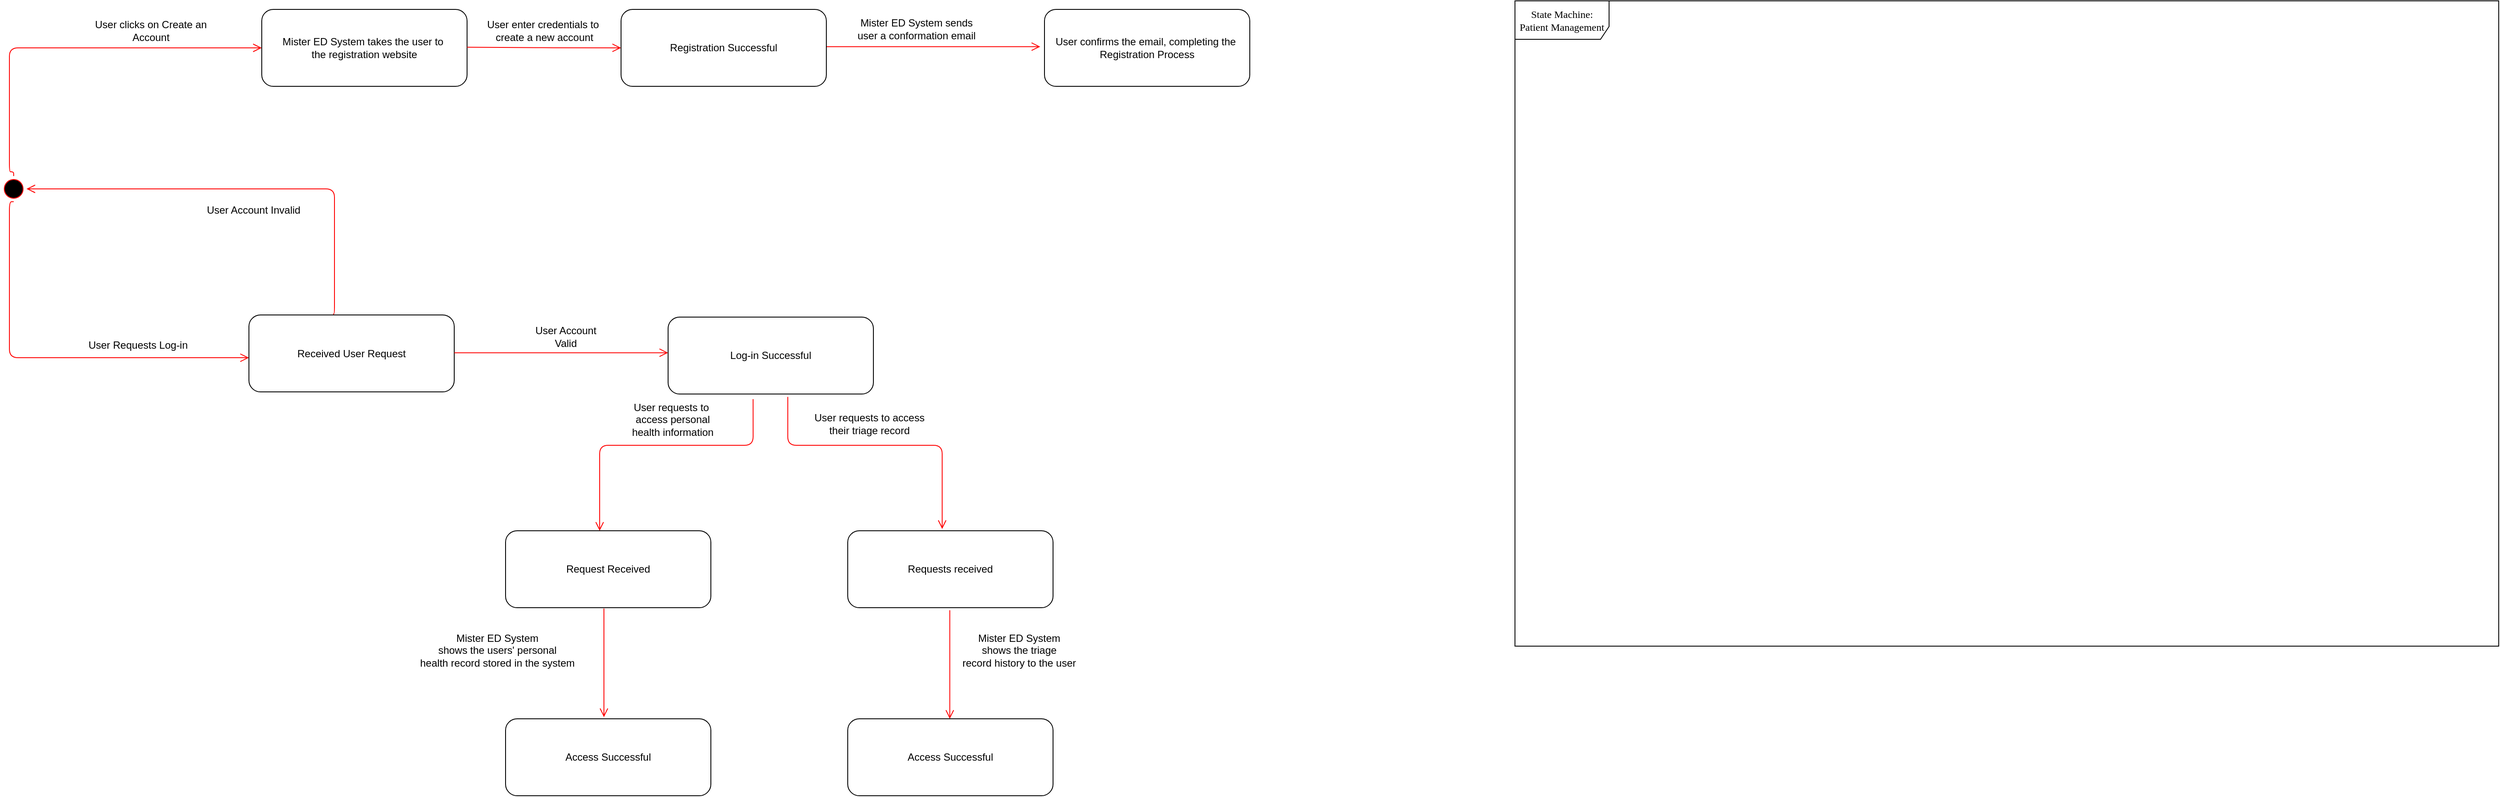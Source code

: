<mxfile version="22.0.8" type="github">
  <diagram name="Page-1" id="58cdce13-f638-feb5-8d6f-7d28b1aa9fa0">
    <mxGraphModel dx="5450" dy="1793" grid="1" gridSize="10" guides="1" tooltips="1" connect="1" arrows="1" fold="1" page="1" pageScale="1" pageWidth="1100" pageHeight="850" background="none" math="0" shadow="0">
      <root>
        <mxCell id="0" />
        <mxCell id="1" parent="0" />
        <mxCell id="2a3bc250acf0617d-8" value="State Machine: Patient Management" style="shape=umlFrame;whiteSpace=wrap;html=1;rounded=1;shadow=0;comic=0;labelBackgroundColor=none;strokeWidth=1;fontFamily=Verdana;fontSize=12;align=center;width=110;height=45;" parent="1" vertex="1">
          <mxGeometry x="-1150" y="-70" width="1150" height="755" as="geometry" />
        </mxCell>
        <mxCell id="Rg4aVWkDMe2AEWVrWmWy-7" value="" style="ellipse;html=1;shape=startState;fillColor=#000000;strokeColor=#ff0000;rounded=1;shadow=0;comic=0;labelBackgroundColor=none;fontFamily=Verdana;fontSize=12;fontColor=#000000;align=center;direction=south;" parent="1" vertex="1">
          <mxGeometry x="-2920" y="135" width="30" height="30" as="geometry" />
        </mxCell>
        <mxCell id="Rg4aVWkDMe2AEWVrWmWy-8" style="edgeStyle=orthogonalEdgeStyle;html=1;labelBackgroundColor=none;endArrow=open;endSize=8;strokeColor=#ff0000;fontFamily=Verdana;fontSize=12;align=left;exitX=1;exitY=0.5;exitDx=0;exitDy=0;entryX=0;entryY=0.556;entryDx=0;entryDy=0;entryPerimeter=0;" parent="1" source="Rg4aVWkDMe2AEWVrWmWy-7" target="PSWZJVZwhUgQXQXbqCTB-3" edge="1">
          <mxGeometry relative="1" as="geometry">
            <mxPoint x="-2640" y="347.5" as="targetPoint" />
            <mxPoint x="-2890" y="292.5" as="sourcePoint" />
            <Array as="points">
              <mxPoint x="-2910" y="165" />
              <mxPoint x="-2910" y="348" />
            </Array>
          </mxGeometry>
        </mxCell>
        <mxCell id="Rg4aVWkDMe2AEWVrWmWy-9" value="User Requests Log-in" style="text;html=1;align=center;verticalAlign=middle;resizable=0;points=[];autosize=1;strokeColor=none;fillColor=none;" parent="1" vertex="1">
          <mxGeometry x="-2830" y="317.5" width="140" height="30" as="geometry" />
        </mxCell>
        <mxCell id="Rg4aVWkDMe2AEWVrWmWy-11" style="edgeStyle=orthogonalEdgeStyle;html=1;labelBackgroundColor=none;endArrow=open;endSize=8;strokeColor=#ff0000;fontFamily=Verdana;fontSize=12;align=left;entryX=0;entryY=0.5;entryDx=0;entryDy=0;exitX=0;exitY=0.5;exitDx=0;exitDy=0;" parent="1" source="Rg4aVWkDMe2AEWVrWmWy-7" target="PSWZJVZwhUgQXQXbqCTB-4" edge="1">
          <mxGeometry relative="1" as="geometry">
            <mxPoint x="-2705" y="-15" as="targetPoint" />
            <mxPoint x="-2890" y="240" as="sourcePoint" />
            <Array as="points">
              <mxPoint x="-2905" y="130" />
              <mxPoint x="-2910" y="130" />
              <mxPoint x="-2910" y="-15" />
            </Array>
          </mxGeometry>
        </mxCell>
        <mxCell id="Rg4aVWkDMe2AEWVrWmWy-12" value="User enter credentials to&amp;nbsp;&lt;br&gt;create a new account" style="text;html=1;align=center;verticalAlign=middle;resizable=0;points=[];autosize=1;strokeColor=none;fillColor=none;" parent="1" vertex="1">
          <mxGeometry x="-2365" y="-55" width="160" height="40" as="geometry" />
        </mxCell>
        <mxCell id="PSWZJVZwhUgQXQXbqCTB-3" value="Received User Request" style="rounded=1;whiteSpace=wrap;html=1;" vertex="1" parent="1">
          <mxGeometry x="-2630" y="297.5" width="240" height="90" as="geometry" />
        </mxCell>
        <mxCell id="PSWZJVZwhUgQXQXbqCTB-4" value="Mister ED System takes the user to&amp;nbsp;&lt;br&gt;the registration website" style="rounded=1;whiteSpace=wrap;html=1;" vertex="1" parent="1">
          <mxGeometry x="-2615" y="-60" width="240" height="90" as="geometry" />
        </mxCell>
        <mxCell id="PSWZJVZwhUgQXQXbqCTB-6" style="edgeStyle=orthogonalEdgeStyle;html=1;labelBackgroundColor=none;endArrow=open;endSize=8;strokeColor=#ff0000;fontFamily=Verdana;fontSize=12;align=left;entryX=0;entryY=0.5;entryDx=0;entryDy=0;" edge="1" parent="1">
          <mxGeometry relative="1" as="geometry">
            <mxPoint x="-1705.0" y="-16.43" as="targetPoint" />
            <mxPoint x="-1955" y="-16.43" as="sourcePoint" />
            <Array as="points">
              <mxPoint x="-1865" y="-16.43" />
            </Array>
          </mxGeometry>
        </mxCell>
        <mxCell id="PSWZJVZwhUgQXQXbqCTB-8" style="edgeStyle=orthogonalEdgeStyle;html=1;labelBackgroundColor=none;endArrow=open;endSize=8;strokeColor=#ff0000;fontFamily=Verdana;fontSize=12;align=left;entryX=0;entryY=0.5;entryDx=0;entryDy=0;" edge="1" parent="1" target="PSWZJVZwhUgQXQXbqCTB-10">
          <mxGeometry relative="1" as="geometry">
            <mxPoint x="-2170" y="-15.21" as="targetPoint" />
            <mxPoint x="-2375" y="-15.71" as="sourcePoint" />
            <Array as="points" />
          </mxGeometry>
        </mxCell>
        <mxCell id="PSWZJVZwhUgQXQXbqCTB-9" value="User clicks on Create an&lt;br&gt;Account" style="text;html=1;align=center;verticalAlign=middle;resizable=0;points=[];autosize=1;strokeColor=none;fillColor=none;" vertex="1" parent="1">
          <mxGeometry x="-2820" y="-55" width="150" height="40" as="geometry" />
        </mxCell>
        <mxCell id="PSWZJVZwhUgQXQXbqCTB-10" value="Registration Successful" style="rounded=1;whiteSpace=wrap;html=1;" vertex="1" parent="1">
          <mxGeometry x="-2195" y="-60" width="240" height="90" as="geometry" />
        </mxCell>
        <mxCell id="PSWZJVZwhUgQXQXbqCTB-11" style="edgeStyle=orthogonalEdgeStyle;html=1;labelBackgroundColor=none;endArrow=open;endSize=8;strokeColor=#ff0000;fontFamily=Verdana;fontSize=12;align=left;entryX=0.5;entryY=0;entryDx=0;entryDy=0;exitX=0.41;exitY=-0.012;exitDx=0;exitDy=0;exitPerimeter=0;" edge="1" parent="1" source="PSWZJVZwhUgQXQXbqCTB-3" target="Rg4aVWkDMe2AEWVrWmWy-7">
          <mxGeometry relative="1" as="geometry">
            <mxPoint x="-2820" y="150" as="targetPoint" />
            <mxPoint x="-2530" y="270" as="sourcePoint" />
            <Array as="points">
              <mxPoint x="-2530" y="296" />
              <mxPoint x="-2530" y="150" />
            </Array>
          </mxGeometry>
        </mxCell>
        <mxCell id="PSWZJVZwhUgQXQXbqCTB-12" value="Mister ED System sends&lt;br&gt;user a conformation email" style="text;html=1;align=center;verticalAlign=middle;resizable=0;points=[];autosize=1;strokeColor=none;fillColor=none;" vertex="1" parent="1">
          <mxGeometry x="-1930" y="-57" width="160" height="40" as="geometry" />
        </mxCell>
        <mxCell id="PSWZJVZwhUgQXQXbqCTB-13" value="User confirms the email, completing the&amp;nbsp;&lt;br&gt;Registration Process" style="rounded=1;whiteSpace=wrap;html=1;" vertex="1" parent="1">
          <mxGeometry x="-1700" y="-60" width="240" height="90" as="geometry" />
        </mxCell>
        <mxCell id="PSWZJVZwhUgQXQXbqCTB-14" style="edgeStyle=orthogonalEdgeStyle;html=1;labelBackgroundColor=none;endArrow=open;endSize=8;strokeColor=#ff0000;fontFamily=Verdana;fontSize=12;align=left;entryX=0;entryY=0.5;entryDx=0;entryDy=0;" edge="1" parent="1">
          <mxGeometry relative="1" as="geometry">
            <mxPoint x="-2140.0" y="341.73" as="targetPoint" />
            <mxPoint x="-2390" y="341.73" as="sourcePoint" />
            <Array as="points">
              <mxPoint x="-2300" y="341.73" />
            </Array>
          </mxGeometry>
        </mxCell>
        <mxCell id="PSWZJVZwhUgQXQXbqCTB-16" value="Log-in Successful" style="rounded=1;whiteSpace=wrap;html=1;" vertex="1" parent="1">
          <mxGeometry x="-2140" y="300" width="240" height="90" as="geometry" />
        </mxCell>
        <mxCell id="PSWZJVZwhUgQXQXbqCTB-17" value="User Account&lt;br&gt;Valid" style="text;html=1;align=center;verticalAlign=middle;resizable=0;points=[];autosize=1;strokeColor=none;fillColor=none;" vertex="1" parent="1">
          <mxGeometry x="-2305" y="303" width="90" height="40" as="geometry" />
        </mxCell>
        <mxCell id="PSWZJVZwhUgQXQXbqCTB-18" style="edgeStyle=orthogonalEdgeStyle;html=1;labelBackgroundColor=none;endArrow=open;endSize=8;strokeColor=#ff0000;fontFamily=Verdana;fontSize=12;align=left;exitX=0.583;exitY=1.038;exitDx=0;exitDy=0;exitPerimeter=0;entryX=0.46;entryY=-0.024;entryDx=0;entryDy=0;entryPerimeter=0;" edge="1" parent="1" source="PSWZJVZwhUgQXQXbqCTB-16" target="PSWZJVZwhUgQXQXbqCTB-20">
          <mxGeometry relative="1" as="geometry">
            <mxPoint x="-1750" y="550" as="targetPoint" />
            <mxPoint x="-1890" y="347.5" as="sourcePoint" />
            <Array as="points">
              <mxPoint x="-2000" y="450" />
              <mxPoint x="-1820" y="450" />
            </Array>
          </mxGeometry>
        </mxCell>
        <mxCell id="PSWZJVZwhUgQXQXbqCTB-19" value="User requests to access &lt;br&gt;their triage record" style="text;html=1;align=center;verticalAlign=middle;resizable=0;points=[];autosize=1;strokeColor=none;fillColor=none;" vertex="1" parent="1">
          <mxGeometry x="-1980" y="405" width="150" height="40" as="geometry" />
        </mxCell>
        <mxCell id="PSWZJVZwhUgQXQXbqCTB-20" value="Requests received" style="rounded=1;whiteSpace=wrap;html=1;" vertex="1" parent="1">
          <mxGeometry x="-1930" y="550" width="240" height="90" as="geometry" />
        </mxCell>
        <mxCell id="PSWZJVZwhUgQXQXbqCTB-21" style="edgeStyle=orthogonalEdgeStyle;html=1;labelBackgroundColor=none;endArrow=open;endSize=8;strokeColor=#ff0000;fontFamily=Verdana;fontSize=12;align=left;" edge="1" parent="1">
          <mxGeometry relative="1" as="geometry">
            <mxPoint x="-1810.69" y="770" as="targetPoint" />
            <mxPoint x="-1810.69" y="650" as="sourcePoint" />
            <Array as="points">
              <mxPoint x="-1810.69" y="640" />
              <mxPoint x="-1810.69" y="640" />
            </Array>
          </mxGeometry>
        </mxCell>
        <mxCell id="PSWZJVZwhUgQXQXbqCTB-22" value="Access Successful" style="rounded=1;whiteSpace=wrap;html=1;" vertex="1" parent="1">
          <mxGeometry x="-1930" y="770" width="240" height="90" as="geometry" />
        </mxCell>
        <mxCell id="PSWZJVZwhUgQXQXbqCTB-23" value="Mister ED System&lt;br&gt;shows the triage&lt;br&gt;record history to the user" style="text;html=1;align=center;verticalAlign=middle;resizable=0;points=[];autosize=1;strokeColor=none;fillColor=none;" vertex="1" parent="1">
          <mxGeometry x="-1810" y="660" width="160" height="60" as="geometry" />
        </mxCell>
        <mxCell id="PSWZJVZwhUgQXQXbqCTB-24" style="edgeStyle=orthogonalEdgeStyle;html=1;labelBackgroundColor=none;endArrow=open;endSize=8;strokeColor=#ff0000;fontFamily=Verdana;fontSize=12;align=left;exitX=0.414;exitY=1.066;exitDx=0;exitDy=0;exitPerimeter=0;" edge="1" parent="1" source="PSWZJVZwhUgQXQXbqCTB-16">
          <mxGeometry relative="1" as="geometry">
            <mxPoint x="-2220" y="550" as="targetPoint" />
            <mxPoint x="-2450" y="440" as="sourcePoint" />
            <Array as="points">
              <mxPoint x="-2041" y="450" />
              <mxPoint x="-2220" y="450" />
            </Array>
          </mxGeometry>
        </mxCell>
        <mxCell id="PSWZJVZwhUgQXQXbqCTB-25" value="Request Received" style="rounded=1;whiteSpace=wrap;html=1;" vertex="1" parent="1">
          <mxGeometry x="-2330" y="550" width="240" height="90" as="geometry" />
        </mxCell>
        <mxCell id="PSWZJVZwhUgQXQXbqCTB-26" value="User requests to&amp;nbsp;&lt;br&gt;access personal &lt;br&gt;health information" style="text;html=1;align=center;verticalAlign=middle;resizable=0;points=[];autosize=1;strokeColor=none;fillColor=none;" vertex="1" parent="1">
          <mxGeometry x="-2195" y="390" width="120" height="60" as="geometry" />
        </mxCell>
        <mxCell id="PSWZJVZwhUgQXQXbqCTB-28" style="edgeStyle=orthogonalEdgeStyle;html=1;labelBackgroundColor=none;endArrow=open;endSize=8;strokeColor=#ff0000;fontFamily=Verdana;fontSize=12;align=left;" edge="1" parent="1">
          <mxGeometry relative="1" as="geometry">
            <mxPoint x="-2215" y="768" as="targetPoint" />
            <mxPoint x="-2215" y="648" as="sourcePoint" />
            <Array as="points">
              <mxPoint x="-2215" y="638" />
              <mxPoint x="-2215" y="638" />
            </Array>
          </mxGeometry>
        </mxCell>
        <mxCell id="PSWZJVZwhUgQXQXbqCTB-29" value="Mister ED System&lt;br&gt;shows the users&#39; personal &lt;br&gt;health record stored in the system" style="text;html=1;align=center;verticalAlign=middle;resizable=0;points=[];autosize=1;strokeColor=none;fillColor=none;" vertex="1" parent="1">
          <mxGeometry x="-2440" y="660" width="200" height="60" as="geometry" />
        </mxCell>
        <mxCell id="PSWZJVZwhUgQXQXbqCTB-30" value="Access Successful" style="rounded=1;whiteSpace=wrap;html=1;" vertex="1" parent="1">
          <mxGeometry x="-2330" y="770" width="240" height="90" as="geometry" />
        </mxCell>
        <mxCell id="PSWZJVZwhUgQXQXbqCTB-32" value="User Account Invalid" style="text;html=1;align=center;verticalAlign=middle;resizable=0;points=[];autosize=1;strokeColor=none;fillColor=none;" vertex="1" parent="1">
          <mxGeometry x="-2690" y="160" width="130" height="30" as="geometry" />
        </mxCell>
      </root>
    </mxGraphModel>
  </diagram>
</mxfile>
